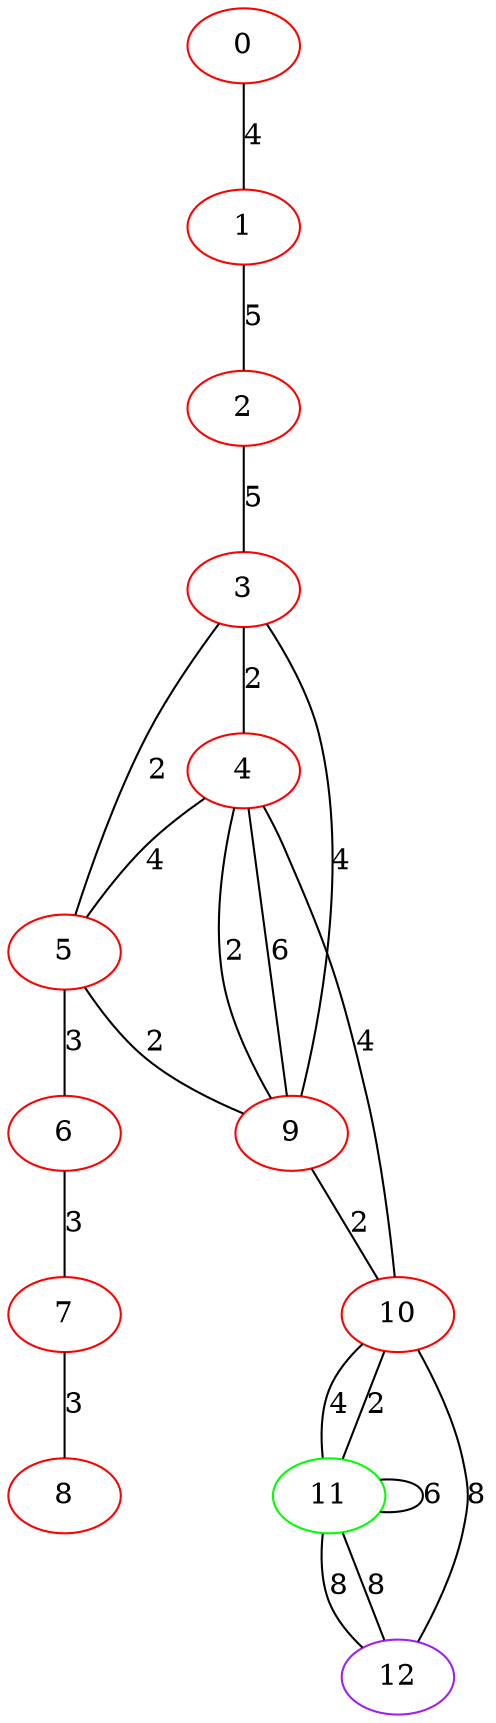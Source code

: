 graph "" {
0 [color=red, weight=1];
1 [color=red, weight=1];
2 [color=red, weight=1];
3 [color=red, weight=1];
4 [color=red, weight=1];
5 [color=red, weight=1];
6 [color=red, weight=1];
7 [color=red, weight=1];
8 [color=red, weight=1];
9 [color=red, weight=1];
10 [color=red, weight=1];
11 [color=green, weight=2];
12 [color=purple, weight=4];
0 -- 1  [key=0, label=4];
1 -- 2  [key=0, label=5];
2 -- 3  [key=0, label=5];
3 -- 9  [key=0, label=4];
3 -- 4  [key=0, label=2];
3 -- 5  [key=0, label=2];
4 -- 9  [key=0, label=2];
4 -- 9  [key=1, label=6];
4 -- 10  [key=0, label=4];
4 -- 5  [key=0, label=4];
5 -- 9  [key=0, label=2];
5 -- 6  [key=0, label=3];
6 -- 7  [key=0, label=3];
7 -- 8  [key=0, label=3];
9 -- 10  [key=0, label=2];
10 -- 11  [key=0, label=2];
10 -- 11  [key=1, label=4];
10 -- 12  [key=0, label=8];
11 -- 11  [key=0, label=6];
11 -- 12  [key=0, label=8];
11 -- 12  [key=1, label=8];
}
